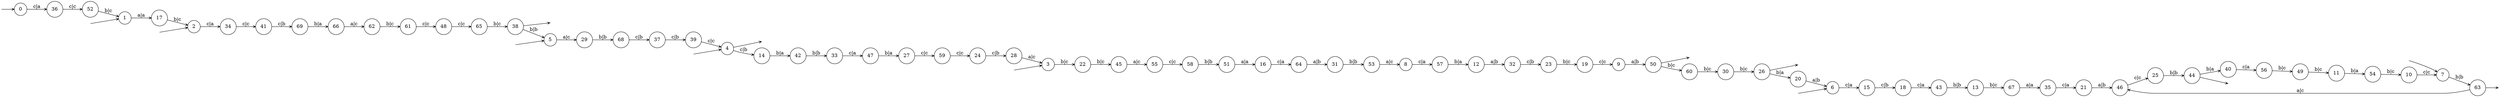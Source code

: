 digraph
{
  vcsn_context = "lat<letterset<char_letters(abc)>, letterset<char_letters(abc)>>, b"
  rankdir = LR
  edge [arrowhead = vee, arrowsize = .6]
  {
    node [shape = point, width = 0]
    I0
    I1
    I2
    I3
    I4
    I5
    I6
    I7
    F4
    F26
    F38
    F44
    F50
    F63
  }
  {
    node [shape = circle, style = rounded, width = 0.5]
    0
    1
    2
    3
    4
    5
    6
    7
    8
    9
    10
    11
    12
    13
    14
    15
    16
    17
    18
    19
    20
    21
    22
    23
    24
    25
    26
    27
    28
    29
    30
    31
    32
    33
    34
    35
    36
    37
    38
    39
    40
    41
    42
    43
    44
    45
    46
    47
    48
    49
    50
    51
    52
    53
    54
    55
    56
    57
    58
    59
    60
    61
    62
    63
    64
    65
    66
    67
    68
    69
  }
  I0 -> 0
  I1 -> 1
  I2 -> 2
  I3 -> 3
  I4 -> 4
  I5 -> 5
  I6 -> 6
  I7 -> 7
  0 -> 36 [label = "c|a"]
  1 -> 17 [label = "a|a"]
  2 -> 34 [label = "c|a"]
  3 -> 22 [label = "b|c"]
  4 -> F4
  4 -> 14 [label = "c|b"]
  5 -> 29 [label = "a|c"]
  6 -> 15 [label = "c|a"]
  7 -> 63 [label = "b|b"]
  8 -> 57 [label = "c|a"]
  9 -> 50 [label = "a|b"]
  10 -> 7 [label = "c|c"]
  11 -> 54 [label = "b|a"]
  12 -> 32 [label = "a|b"]
  13 -> 67 [label = "b|c"]
  14 -> 42 [label = "b|a"]
  15 -> 18 [label = "c|b"]
  16 -> 64 [label = "c|a"]
  17 -> 2 [label = "b|c"]
  18 -> 43 [label = "c|a"]
  19 -> 9 [label = "c|c"]
  20 -> 6 [label = "a|b"]
  21 -> 46 [label = "a|b"]
  22 -> 45 [label = "b|c"]
  23 -> 19 [label = "b|c"]
  24 -> 28 [label = "c|b"]
  25 -> 44 [label = "b|b"]
  26 -> F26
  26 -> 20 [label = "b|a"]
  27 -> 59 [label = "c|c"]
  28 -> 3 [label = "a|c"]
  29 -> 68 [label = "b|b"]
  30 -> 26 [label = "b|c"]
  31 -> 53 [label = "b|b"]
  32 -> 23 [label = "c|b"]
  33 -> 47 [label = "c|a"]
  34 -> 41 [label = "c|c"]
  35 -> 21 [label = "c|a"]
  36 -> 52 [label = "c|c"]
  37 -> 39 [label = "c|b"]
  38 -> F38
  38 -> 5 [label = "b|b"]
  39 -> 4 [label = "c|c"]
  40 -> 56 [label = "c|a"]
  41 -> 69 [label = "c|b"]
  42 -> 33 [label = "b|b"]
  43 -> 13 [label = "b|b"]
  44 -> F44
  44 -> 40 [label = "b|a"]
  45 -> 55 [label = "a|c"]
  46 -> 25 [label = "c|c"]
  47 -> 27 [label = "b|a"]
  48 -> 65 [label = "c|c"]
  49 -> 11 [label = "b|c"]
  50 -> F50
  50 -> 60 [label = "b|c"]
  51 -> 16 [label = "a|a"]
  52 -> 1 [label = "b|c"]
  53 -> 8 [label = "a|c"]
  54 -> 10 [label = "b|c"]
  55 -> 58 [label = "c|c"]
  56 -> 49 [label = "b|c"]
  57 -> 12 [label = "b|a"]
  58 -> 51 [label = "b|b"]
  59 -> 24 [label = "c|c"]
  60 -> 30 [label = "b|c"]
  61 -> 48 [label = "c|c"]
  62 -> 61 [label = "b|c"]
  63 -> F63
  63 -> 46 [label = "a|c"]
  64 -> 31 [label = "a|b"]
  65 -> 38 [label = "b|c"]
  66 -> 62 [label = "a|c"]
  67 -> 35 [label = "a|a"]
  68 -> 37 [label = "c|b"]
  69 -> 66 [label = "b|a"]
}
